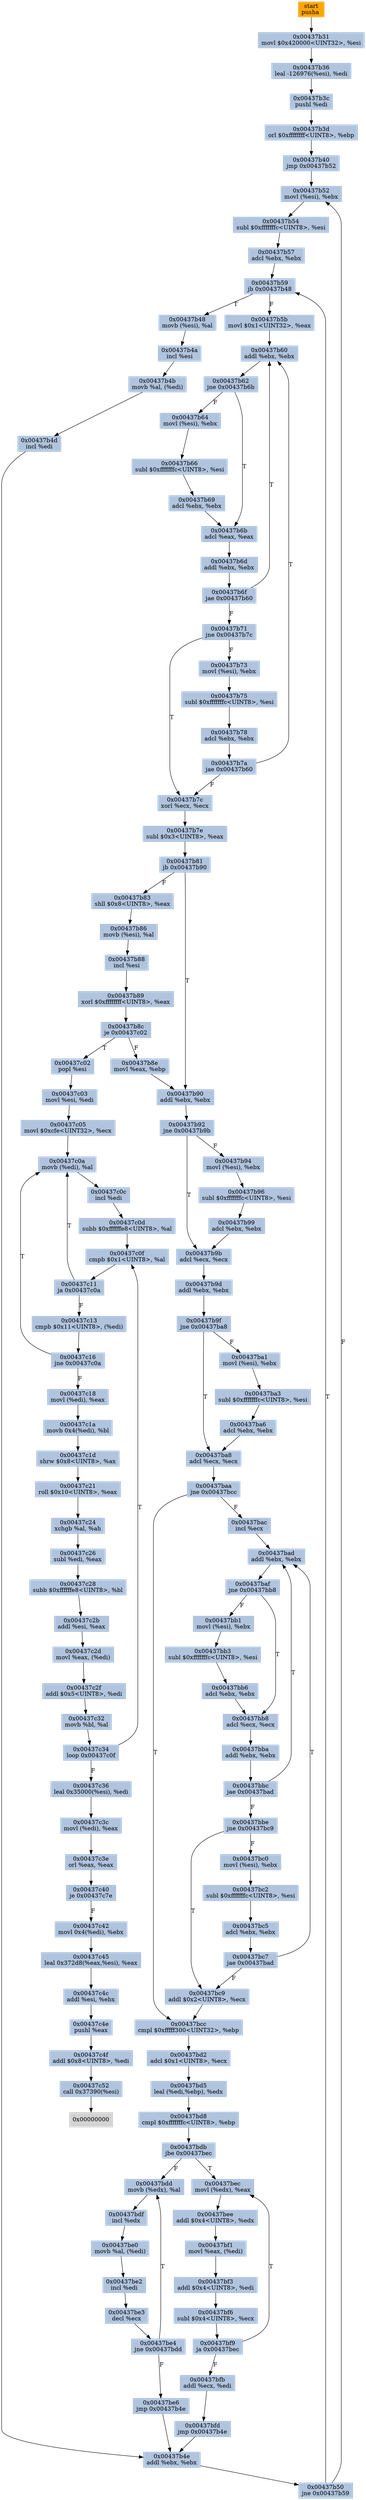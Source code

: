 digraph G {
node[shape=rectangle,style=filled,fillcolor=lightsteelblue,color=lightsteelblue]
bgcolor="transparent"
a0x00437b30pusha_[label="start\npusha ",fillcolor="orange",color="lightgrey"];
a0x00437b31movl_0x420000UINT32_esi[label="0x00437b31\nmovl $0x420000<UINT32>, %esi"];
a0x00437b36leal__126976esi__edi[label="0x00437b36\nleal -126976(%esi), %edi"];
a0x00437b3cpushl_edi[label="0x00437b3c\npushl %edi"];
a0x00437b3dorl_0xffffffffUINT8_ebp[label="0x00437b3d\norl $0xffffffff<UINT8>, %ebp"];
a0x00437b40jmp_0x00437b52[label="0x00437b40\njmp 0x00437b52"];
a0x00437b52movl_esi__ebx[label="0x00437b52\nmovl (%esi), %ebx"];
a0x00437b54subl_0xfffffffcUINT8_esi[label="0x00437b54\nsubl $0xfffffffc<UINT8>, %esi"];
a0x00437b57adcl_ebx_ebx[label="0x00437b57\nadcl %ebx, %ebx"];
a0x00437b59jb_0x00437b48[label="0x00437b59\njb 0x00437b48"];
a0x00437b48movb_esi__al[label="0x00437b48\nmovb (%esi), %al"];
a0x00437b4aincl_esi[label="0x00437b4a\nincl %esi"];
a0x00437b4bmovb_al_edi_[label="0x00437b4b\nmovb %al, (%edi)"];
a0x00437b4dincl_edi[label="0x00437b4d\nincl %edi"];
a0x00437b4eaddl_ebx_ebx[label="0x00437b4e\naddl %ebx, %ebx"];
a0x00437b50jne_0x00437b59[label="0x00437b50\njne 0x00437b59"];
a0x00437b5bmovl_0x1UINT32_eax[label="0x00437b5b\nmovl $0x1<UINT32>, %eax"];
a0x00437b60addl_ebx_ebx[label="0x00437b60\naddl %ebx, %ebx"];
a0x00437b62jne_0x00437b6b[label="0x00437b62\njne 0x00437b6b"];
a0x00437b6badcl_eax_eax[label="0x00437b6b\nadcl %eax, %eax"];
a0x00437b6daddl_ebx_ebx[label="0x00437b6d\naddl %ebx, %ebx"];
a0x00437b6fjae_0x00437b60[label="0x00437b6f\njae 0x00437b60"];
a0x00437b71jne_0x00437b7c[label="0x00437b71\njne 0x00437b7c"];
a0x00437b7cxorl_ecx_ecx[label="0x00437b7c\nxorl %ecx, %ecx"];
a0x00437b7esubl_0x3UINT8_eax[label="0x00437b7e\nsubl $0x3<UINT8>, %eax"];
a0x00437b81jb_0x00437b90[label="0x00437b81\njb 0x00437b90"];
a0x00437b90addl_ebx_ebx[label="0x00437b90\naddl %ebx, %ebx"];
a0x00437b92jne_0x00437b9b[label="0x00437b92\njne 0x00437b9b"];
a0x00437b9badcl_ecx_ecx[label="0x00437b9b\nadcl %ecx, %ecx"];
a0x00437b9daddl_ebx_ebx[label="0x00437b9d\naddl %ebx, %ebx"];
a0x00437b9fjne_0x00437ba8[label="0x00437b9f\njne 0x00437ba8"];
a0x00437ba8adcl_ecx_ecx[label="0x00437ba8\nadcl %ecx, %ecx"];
a0x00437baajne_0x00437bcc[label="0x00437baa\njne 0x00437bcc"];
a0x00437bcccmpl_0xfffff300UINT32_ebp[label="0x00437bcc\ncmpl $0xfffff300<UINT32>, %ebp"];
a0x00437bd2adcl_0x1UINT8_ecx[label="0x00437bd2\nadcl $0x1<UINT8>, %ecx"];
a0x00437bd5leal_ediebp__edx[label="0x00437bd5\nleal (%edi,%ebp), %edx"];
a0x00437bd8cmpl_0xfffffffcUINT8_ebp[label="0x00437bd8\ncmpl $0xfffffffc<UINT8>, %ebp"];
a0x00437bdbjbe_0x00437bec[label="0x00437bdb\njbe 0x00437bec"];
a0x00437bddmovb_edx__al[label="0x00437bdd\nmovb (%edx), %al"];
a0x00437bdfincl_edx[label="0x00437bdf\nincl %edx"];
a0x00437be0movb_al_edi_[label="0x00437be0\nmovb %al, (%edi)"];
a0x00437be2incl_edi[label="0x00437be2\nincl %edi"];
a0x00437be3decl_ecx[label="0x00437be3\ndecl %ecx"];
a0x00437be4jne_0x00437bdd[label="0x00437be4\njne 0x00437bdd"];
a0x00437be6jmp_0x00437b4e[label="0x00437be6\njmp 0x00437b4e"];
a0x00437b83shll_0x8UINT8_eax[label="0x00437b83\nshll $0x8<UINT8>, %eax"];
a0x00437b86movb_esi__al[label="0x00437b86\nmovb (%esi), %al"];
a0x00437b88incl_esi[label="0x00437b88\nincl %esi"];
a0x00437b89xorl_0xffffffffUINT8_eax[label="0x00437b89\nxorl $0xffffffff<UINT8>, %eax"];
a0x00437b8cje_0x00437c02[label="0x00437b8c\nje 0x00437c02"];
a0x00437b8emovl_eax_ebp[label="0x00437b8e\nmovl %eax, %ebp"];
a0x00437becmovl_edx__eax[label="0x00437bec\nmovl (%edx), %eax"];
a0x00437beeaddl_0x4UINT8_edx[label="0x00437bee\naddl $0x4<UINT8>, %edx"];
a0x00437bf1movl_eax_edi_[label="0x00437bf1\nmovl %eax, (%edi)"];
a0x00437bf3addl_0x4UINT8_edi[label="0x00437bf3\naddl $0x4<UINT8>, %edi"];
a0x00437bf6subl_0x4UINT8_ecx[label="0x00437bf6\nsubl $0x4<UINT8>, %ecx"];
a0x00437bf9ja_0x00437bec[label="0x00437bf9\nja 0x00437bec"];
a0x00437bfbaddl_ecx_edi[label="0x00437bfb\naddl %ecx, %edi"];
a0x00437bfdjmp_0x00437b4e[label="0x00437bfd\njmp 0x00437b4e"];
a0x00437b94movl_esi__ebx[label="0x00437b94\nmovl (%esi), %ebx"];
a0x00437b96subl_0xfffffffcUINT8_esi[label="0x00437b96\nsubl $0xfffffffc<UINT8>, %esi"];
a0x00437b99adcl_ebx_ebx[label="0x00437b99\nadcl %ebx, %ebx"];
a0x00437b73movl_esi__ebx[label="0x00437b73\nmovl (%esi), %ebx"];
a0x00437b75subl_0xfffffffcUINT8_esi[label="0x00437b75\nsubl $0xfffffffc<UINT8>, %esi"];
a0x00437b78adcl_ebx_ebx[label="0x00437b78\nadcl %ebx, %ebx"];
a0x00437b7ajae_0x00437b60[label="0x00437b7a\njae 0x00437b60"];
a0x00437bacincl_ecx[label="0x00437bac\nincl %ecx"];
a0x00437badaddl_ebx_ebx[label="0x00437bad\naddl %ebx, %ebx"];
a0x00437bafjne_0x00437bb8[label="0x00437baf\njne 0x00437bb8"];
a0x00437bb8adcl_ecx_ecx[label="0x00437bb8\nadcl %ecx, %ecx"];
a0x00437bbaaddl_ebx_ebx[label="0x00437bba\naddl %ebx, %ebx"];
a0x00437bbcjae_0x00437bad[label="0x00437bbc\njae 0x00437bad"];
a0x00437bbejne_0x00437bc9[label="0x00437bbe\njne 0x00437bc9"];
a0x00437bc9addl_0x2UINT8_ecx[label="0x00437bc9\naddl $0x2<UINT8>, %ecx"];
a0x00437b64movl_esi__ebx[label="0x00437b64\nmovl (%esi), %ebx"];
a0x00437b66subl_0xfffffffcUINT8_esi[label="0x00437b66\nsubl $0xfffffffc<UINT8>, %esi"];
a0x00437b69adcl_ebx_ebx[label="0x00437b69\nadcl %ebx, %ebx"];
a0x00437bc0movl_esi__ebx[label="0x00437bc0\nmovl (%esi), %ebx"];
a0x00437bc2subl_0xfffffffcUINT8_esi[label="0x00437bc2\nsubl $0xfffffffc<UINT8>, %esi"];
a0x00437bc5adcl_ebx_ebx[label="0x00437bc5\nadcl %ebx, %ebx"];
a0x00437bc7jae_0x00437bad[label="0x00437bc7\njae 0x00437bad"];
a0x00437ba1movl_esi__ebx[label="0x00437ba1\nmovl (%esi), %ebx"];
a0x00437ba3subl_0xfffffffcUINT8_esi[label="0x00437ba3\nsubl $0xfffffffc<UINT8>, %esi"];
a0x00437ba6adcl_ebx_ebx[label="0x00437ba6\nadcl %ebx, %ebx"];
a0x00437bb1movl_esi__ebx[label="0x00437bb1\nmovl (%esi), %ebx"];
a0x00437bb3subl_0xfffffffcUINT8_esi[label="0x00437bb3\nsubl $0xfffffffc<UINT8>, %esi"];
a0x00437bb6adcl_ebx_ebx[label="0x00437bb6\nadcl %ebx, %ebx"];
a0x00437c02popl_esi[label="0x00437c02\npopl %esi"];
a0x00437c03movl_esi_edi[label="0x00437c03\nmovl %esi, %edi"];
a0x00437c05movl_0xcfeUINT32_ecx[label="0x00437c05\nmovl $0xcfe<UINT32>, %ecx"];
a0x00437c0amovb_edi__al[label="0x00437c0a\nmovb (%edi), %al"];
a0x00437c0cincl_edi[label="0x00437c0c\nincl %edi"];
a0x00437c0dsubb_0xffffffe8UINT8_al[label="0x00437c0d\nsubb $0xffffffe8<UINT8>, %al"];
a0x00437c0fcmpb_0x1UINT8_al[label="0x00437c0f\ncmpb $0x1<UINT8>, %al"];
a0x00437c11ja_0x00437c0a[label="0x00437c11\nja 0x00437c0a"];
a0x00437c13cmpb_0x11UINT8_edi_[label="0x00437c13\ncmpb $0x11<UINT8>, (%edi)"];
a0x00437c16jne_0x00437c0a[label="0x00437c16\njne 0x00437c0a"];
a0x00437c18movl_edi__eax[label="0x00437c18\nmovl (%edi), %eax"];
a0x00437c1amovb_0x4edi__bl[label="0x00437c1a\nmovb 0x4(%edi), %bl"];
a0x00437c1dshrw_0x8UINT8_ax[label="0x00437c1d\nshrw $0x8<UINT8>, %ax"];
a0x00437c21roll_0x10UINT8_eax[label="0x00437c21\nroll $0x10<UINT8>, %eax"];
a0x00437c24xchgb_al_ah[label="0x00437c24\nxchgb %al, %ah"];
a0x00437c26subl_edi_eax[label="0x00437c26\nsubl %edi, %eax"];
a0x00437c28subb_0xffffffe8UINT8_bl[label="0x00437c28\nsubb $0xffffffe8<UINT8>, %bl"];
a0x00437c2baddl_esi_eax[label="0x00437c2b\naddl %esi, %eax"];
a0x00437c2dmovl_eax_edi_[label="0x00437c2d\nmovl %eax, (%edi)"];
a0x00437c2faddl_0x5UINT8_edi[label="0x00437c2f\naddl $0x5<UINT8>, %edi"];
a0x00437c32movb_bl_al[label="0x00437c32\nmovb %bl, %al"];
a0x00437c34loop_0x00437c0f[label="0x00437c34\nloop 0x00437c0f"];
a0x00437c36leal_0x35000esi__edi[label="0x00437c36\nleal 0x35000(%esi), %edi"];
a0x00437c3cmovl_edi__eax[label="0x00437c3c\nmovl (%edi), %eax"];
a0x00437c3eorl_eax_eax[label="0x00437c3e\norl %eax, %eax"];
a0x00437c40je_0x00437c7e[label="0x00437c40\nje 0x00437c7e"];
a0x00437c42movl_0x4edi__ebx[label="0x00437c42\nmovl 0x4(%edi), %ebx"];
a0x00437c45leal_0x372d8eaxesi__eax[label="0x00437c45\nleal 0x372d8(%eax,%esi), %eax"];
a0x00437c4caddl_esi_ebx[label="0x00437c4c\naddl %esi, %ebx"];
a0x00437c4epushl_eax[label="0x00437c4e\npushl %eax"];
a0x00437c4faddl_0x8UINT8_edi[label="0x00437c4f\naddl $0x8<UINT8>, %edi"];
a0x00437c52call_0x37390esi_[label="0x00437c52\ncall 0x37390(%esi)"];
a0x00000000[label="0x00000000",fillcolor="lightgrey",color="lightgrey"];
a0x00437b30pusha_ -> a0x00437b31movl_0x420000UINT32_esi [color="#000000"];
a0x00437b31movl_0x420000UINT32_esi -> a0x00437b36leal__126976esi__edi [color="#000000"];
a0x00437b36leal__126976esi__edi -> a0x00437b3cpushl_edi [color="#000000"];
a0x00437b3cpushl_edi -> a0x00437b3dorl_0xffffffffUINT8_ebp [color="#000000"];
a0x00437b3dorl_0xffffffffUINT8_ebp -> a0x00437b40jmp_0x00437b52 [color="#000000"];
a0x00437b40jmp_0x00437b52 -> a0x00437b52movl_esi__ebx [color="#000000"];
a0x00437b52movl_esi__ebx -> a0x00437b54subl_0xfffffffcUINT8_esi [color="#000000"];
a0x00437b54subl_0xfffffffcUINT8_esi -> a0x00437b57adcl_ebx_ebx [color="#000000"];
a0x00437b57adcl_ebx_ebx -> a0x00437b59jb_0x00437b48 [color="#000000"];
a0x00437b59jb_0x00437b48 -> a0x00437b48movb_esi__al [color="#000000",label="T"];
a0x00437b48movb_esi__al -> a0x00437b4aincl_esi [color="#000000"];
a0x00437b4aincl_esi -> a0x00437b4bmovb_al_edi_ [color="#000000"];
a0x00437b4bmovb_al_edi_ -> a0x00437b4dincl_edi [color="#000000"];
a0x00437b4dincl_edi -> a0x00437b4eaddl_ebx_ebx [color="#000000"];
a0x00437b4eaddl_ebx_ebx -> a0x00437b50jne_0x00437b59 [color="#000000"];
a0x00437b50jne_0x00437b59 -> a0x00437b59jb_0x00437b48 [color="#000000",label="T"];
a0x00437b50jne_0x00437b59 -> a0x00437b52movl_esi__ebx [color="#000000",label="F"];
a0x00437b59jb_0x00437b48 -> a0x00437b5bmovl_0x1UINT32_eax [color="#000000",label="F"];
a0x00437b5bmovl_0x1UINT32_eax -> a0x00437b60addl_ebx_ebx [color="#000000"];
a0x00437b60addl_ebx_ebx -> a0x00437b62jne_0x00437b6b [color="#000000"];
a0x00437b62jne_0x00437b6b -> a0x00437b6badcl_eax_eax [color="#000000",label="T"];
a0x00437b6badcl_eax_eax -> a0x00437b6daddl_ebx_ebx [color="#000000"];
a0x00437b6daddl_ebx_ebx -> a0x00437b6fjae_0x00437b60 [color="#000000"];
a0x00437b6fjae_0x00437b60 -> a0x00437b71jne_0x00437b7c [color="#000000",label="F"];
a0x00437b71jne_0x00437b7c -> a0x00437b7cxorl_ecx_ecx [color="#000000",label="T"];
a0x00437b7cxorl_ecx_ecx -> a0x00437b7esubl_0x3UINT8_eax [color="#000000"];
a0x00437b7esubl_0x3UINT8_eax -> a0x00437b81jb_0x00437b90 [color="#000000"];
a0x00437b81jb_0x00437b90 -> a0x00437b90addl_ebx_ebx [color="#000000",label="T"];
a0x00437b90addl_ebx_ebx -> a0x00437b92jne_0x00437b9b [color="#000000"];
a0x00437b92jne_0x00437b9b -> a0x00437b9badcl_ecx_ecx [color="#000000",label="T"];
a0x00437b9badcl_ecx_ecx -> a0x00437b9daddl_ebx_ebx [color="#000000"];
a0x00437b9daddl_ebx_ebx -> a0x00437b9fjne_0x00437ba8 [color="#000000"];
a0x00437b9fjne_0x00437ba8 -> a0x00437ba8adcl_ecx_ecx [color="#000000",label="T"];
a0x00437ba8adcl_ecx_ecx -> a0x00437baajne_0x00437bcc [color="#000000"];
a0x00437baajne_0x00437bcc -> a0x00437bcccmpl_0xfffff300UINT32_ebp [color="#000000",label="T"];
a0x00437bcccmpl_0xfffff300UINT32_ebp -> a0x00437bd2adcl_0x1UINT8_ecx [color="#000000"];
a0x00437bd2adcl_0x1UINT8_ecx -> a0x00437bd5leal_ediebp__edx [color="#000000"];
a0x00437bd5leal_ediebp__edx -> a0x00437bd8cmpl_0xfffffffcUINT8_ebp [color="#000000"];
a0x00437bd8cmpl_0xfffffffcUINT8_ebp -> a0x00437bdbjbe_0x00437bec [color="#000000"];
a0x00437bdbjbe_0x00437bec -> a0x00437bddmovb_edx__al [color="#000000",label="F"];
a0x00437bddmovb_edx__al -> a0x00437bdfincl_edx [color="#000000"];
a0x00437bdfincl_edx -> a0x00437be0movb_al_edi_ [color="#000000"];
a0x00437be0movb_al_edi_ -> a0x00437be2incl_edi [color="#000000"];
a0x00437be2incl_edi -> a0x00437be3decl_ecx [color="#000000"];
a0x00437be3decl_ecx -> a0x00437be4jne_0x00437bdd [color="#000000"];
a0x00437be4jne_0x00437bdd -> a0x00437bddmovb_edx__al [color="#000000",label="T"];
a0x00437be4jne_0x00437bdd -> a0x00437be6jmp_0x00437b4e [color="#000000",label="F"];
a0x00437be6jmp_0x00437b4e -> a0x00437b4eaddl_ebx_ebx [color="#000000"];
a0x00437b81jb_0x00437b90 -> a0x00437b83shll_0x8UINT8_eax [color="#000000",label="F"];
a0x00437b83shll_0x8UINT8_eax -> a0x00437b86movb_esi__al [color="#000000"];
a0x00437b86movb_esi__al -> a0x00437b88incl_esi [color="#000000"];
a0x00437b88incl_esi -> a0x00437b89xorl_0xffffffffUINT8_eax [color="#000000"];
a0x00437b89xorl_0xffffffffUINT8_eax -> a0x00437b8cje_0x00437c02 [color="#000000"];
a0x00437b8cje_0x00437c02 -> a0x00437b8emovl_eax_ebp [color="#000000",label="F"];
a0x00437b8emovl_eax_ebp -> a0x00437b90addl_ebx_ebx [color="#000000"];
a0x00437bdbjbe_0x00437bec -> a0x00437becmovl_edx__eax [color="#000000",label="T"];
a0x00437becmovl_edx__eax -> a0x00437beeaddl_0x4UINT8_edx [color="#000000"];
a0x00437beeaddl_0x4UINT8_edx -> a0x00437bf1movl_eax_edi_ [color="#000000"];
a0x00437bf1movl_eax_edi_ -> a0x00437bf3addl_0x4UINT8_edi [color="#000000"];
a0x00437bf3addl_0x4UINT8_edi -> a0x00437bf6subl_0x4UINT8_ecx [color="#000000"];
a0x00437bf6subl_0x4UINT8_ecx -> a0x00437bf9ja_0x00437bec [color="#000000"];
a0x00437bf9ja_0x00437bec -> a0x00437bfbaddl_ecx_edi [color="#000000",label="F"];
a0x00437bfbaddl_ecx_edi -> a0x00437bfdjmp_0x00437b4e [color="#000000"];
a0x00437bfdjmp_0x00437b4e -> a0x00437b4eaddl_ebx_ebx [color="#000000"];
a0x00437b92jne_0x00437b9b -> a0x00437b94movl_esi__ebx [color="#000000",label="F"];
a0x00437b94movl_esi__ebx -> a0x00437b96subl_0xfffffffcUINT8_esi [color="#000000"];
a0x00437b96subl_0xfffffffcUINT8_esi -> a0x00437b99adcl_ebx_ebx [color="#000000"];
a0x00437b99adcl_ebx_ebx -> a0x00437b9badcl_ecx_ecx [color="#000000"];
a0x00437b71jne_0x00437b7c -> a0x00437b73movl_esi__ebx [color="#000000",label="F"];
a0x00437b73movl_esi__ebx -> a0x00437b75subl_0xfffffffcUINT8_esi [color="#000000"];
a0x00437b75subl_0xfffffffcUINT8_esi -> a0x00437b78adcl_ebx_ebx [color="#000000"];
a0x00437b78adcl_ebx_ebx -> a0x00437b7ajae_0x00437b60 [color="#000000"];
a0x00437b7ajae_0x00437b60 -> a0x00437b7cxorl_ecx_ecx [color="#000000",label="F"];
a0x00437baajne_0x00437bcc -> a0x00437bacincl_ecx [color="#000000",label="F"];
a0x00437bacincl_ecx -> a0x00437badaddl_ebx_ebx [color="#000000"];
a0x00437badaddl_ebx_ebx -> a0x00437bafjne_0x00437bb8 [color="#000000"];
a0x00437bafjne_0x00437bb8 -> a0x00437bb8adcl_ecx_ecx [color="#000000",label="T"];
a0x00437bb8adcl_ecx_ecx -> a0x00437bbaaddl_ebx_ebx [color="#000000"];
a0x00437bbaaddl_ebx_ebx -> a0x00437bbcjae_0x00437bad [color="#000000"];
a0x00437bbcjae_0x00437bad -> a0x00437badaddl_ebx_ebx [color="#000000",label="T"];
a0x00437bbcjae_0x00437bad -> a0x00437bbejne_0x00437bc9 [color="#000000",label="F"];
a0x00437bbejne_0x00437bc9 -> a0x00437bc9addl_0x2UINT8_ecx [color="#000000",label="T"];
a0x00437bc9addl_0x2UINT8_ecx -> a0x00437bcccmpl_0xfffff300UINT32_ebp [color="#000000"];
a0x00437bf9ja_0x00437bec -> a0x00437becmovl_edx__eax [color="#000000",label="T"];
a0x00437b62jne_0x00437b6b -> a0x00437b64movl_esi__ebx [color="#000000",label="F"];
a0x00437b64movl_esi__ebx -> a0x00437b66subl_0xfffffffcUINT8_esi [color="#000000"];
a0x00437b66subl_0xfffffffcUINT8_esi -> a0x00437b69adcl_ebx_ebx [color="#000000"];
a0x00437b69adcl_ebx_ebx -> a0x00437b6badcl_eax_eax [color="#000000"];
a0x00437b6fjae_0x00437b60 -> a0x00437b60addl_ebx_ebx [color="#000000",label="T"];
a0x00437bbejne_0x00437bc9 -> a0x00437bc0movl_esi__ebx [color="#000000",label="F"];
a0x00437bc0movl_esi__ebx -> a0x00437bc2subl_0xfffffffcUINT8_esi [color="#000000"];
a0x00437bc2subl_0xfffffffcUINT8_esi -> a0x00437bc5adcl_ebx_ebx [color="#000000"];
a0x00437bc5adcl_ebx_ebx -> a0x00437bc7jae_0x00437bad [color="#000000"];
a0x00437bc7jae_0x00437bad -> a0x00437bc9addl_0x2UINT8_ecx [color="#000000",label="F"];
a0x00437b9fjne_0x00437ba8 -> a0x00437ba1movl_esi__ebx [color="#000000",label="F"];
a0x00437ba1movl_esi__ebx -> a0x00437ba3subl_0xfffffffcUINT8_esi [color="#000000"];
a0x00437ba3subl_0xfffffffcUINT8_esi -> a0x00437ba6adcl_ebx_ebx [color="#000000"];
a0x00437ba6adcl_ebx_ebx -> a0x00437ba8adcl_ecx_ecx [color="#000000"];
a0x00437b7ajae_0x00437b60 -> a0x00437b60addl_ebx_ebx [color="#000000",label="T"];
a0x00437bafjne_0x00437bb8 -> a0x00437bb1movl_esi__ebx [color="#000000",label="F"];
a0x00437bb1movl_esi__ebx -> a0x00437bb3subl_0xfffffffcUINT8_esi [color="#000000"];
a0x00437bb3subl_0xfffffffcUINT8_esi -> a0x00437bb6adcl_ebx_ebx [color="#000000"];
a0x00437bb6adcl_ebx_ebx -> a0x00437bb8adcl_ecx_ecx [color="#000000"];
a0x00437bc7jae_0x00437bad -> a0x00437badaddl_ebx_ebx [color="#000000",label="T"];
a0x00437b8cje_0x00437c02 -> a0x00437c02popl_esi [color="#000000",label="T"];
a0x00437c02popl_esi -> a0x00437c03movl_esi_edi [color="#000000"];
a0x00437c03movl_esi_edi -> a0x00437c05movl_0xcfeUINT32_ecx [color="#000000"];
a0x00437c05movl_0xcfeUINT32_ecx -> a0x00437c0amovb_edi__al [color="#000000"];
a0x00437c0amovb_edi__al -> a0x00437c0cincl_edi [color="#000000"];
a0x00437c0cincl_edi -> a0x00437c0dsubb_0xffffffe8UINT8_al [color="#000000"];
a0x00437c0dsubb_0xffffffe8UINT8_al -> a0x00437c0fcmpb_0x1UINT8_al [color="#000000"];
a0x00437c0fcmpb_0x1UINT8_al -> a0x00437c11ja_0x00437c0a [color="#000000"];
a0x00437c11ja_0x00437c0a -> a0x00437c0amovb_edi__al [color="#000000",label="T"];
a0x00437c11ja_0x00437c0a -> a0x00437c13cmpb_0x11UINT8_edi_ [color="#000000",label="F"];
a0x00437c13cmpb_0x11UINT8_edi_ -> a0x00437c16jne_0x00437c0a [color="#000000"];
a0x00437c16jne_0x00437c0a -> a0x00437c18movl_edi__eax [color="#000000",label="F"];
a0x00437c18movl_edi__eax -> a0x00437c1amovb_0x4edi__bl [color="#000000"];
a0x00437c1amovb_0x4edi__bl -> a0x00437c1dshrw_0x8UINT8_ax [color="#000000"];
a0x00437c1dshrw_0x8UINT8_ax -> a0x00437c21roll_0x10UINT8_eax [color="#000000"];
a0x00437c21roll_0x10UINT8_eax -> a0x00437c24xchgb_al_ah [color="#000000"];
a0x00437c24xchgb_al_ah -> a0x00437c26subl_edi_eax [color="#000000"];
a0x00437c26subl_edi_eax -> a0x00437c28subb_0xffffffe8UINT8_bl [color="#000000"];
a0x00437c28subb_0xffffffe8UINT8_bl -> a0x00437c2baddl_esi_eax [color="#000000"];
a0x00437c2baddl_esi_eax -> a0x00437c2dmovl_eax_edi_ [color="#000000"];
a0x00437c2dmovl_eax_edi_ -> a0x00437c2faddl_0x5UINT8_edi [color="#000000"];
a0x00437c2faddl_0x5UINT8_edi -> a0x00437c32movb_bl_al [color="#000000"];
a0x00437c32movb_bl_al -> a0x00437c34loop_0x00437c0f [color="#000000"];
a0x00437c34loop_0x00437c0f -> a0x00437c0fcmpb_0x1UINT8_al [color="#000000",label="T"];
a0x00437c16jne_0x00437c0a -> a0x00437c0amovb_edi__al [color="#000000",label="T"];
a0x00437c34loop_0x00437c0f -> a0x00437c36leal_0x35000esi__edi [color="#000000",label="F"];
a0x00437c36leal_0x35000esi__edi -> a0x00437c3cmovl_edi__eax [color="#000000"];
a0x00437c3cmovl_edi__eax -> a0x00437c3eorl_eax_eax [color="#000000"];
a0x00437c3eorl_eax_eax -> a0x00437c40je_0x00437c7e [color="#000000"];
a0x00437c40je_0x00437c7e -> a0x00437c42movl_0x4edi__ebx [color="#000000",label="F"];
a0x00437c42movl_0x4edi__ebx -> a0x00437c45leal_0x372d8eaxesi__eax [color="#000000"];
a0x00437c45leal_0x372d8eaxesi__eax -> a0x00437c4caddl_esi_ebx [color="#000000"];
a0x00437c4caddl_esi_ebx -> a0x00437c4epushl_eax [color="#000000"];
a0x00437c4epushl_eax -> a0x00437c4faddl_0x8UINT8_edi [color="#000000"];
a0x00437c4faddl_0x8UINT8_edi -> a0x00437c52call_0x37390esi_ [color="#000000"];
a0x00437c52call_0x37390esi_ -> a0x00000000 [color="#000000"];
}
